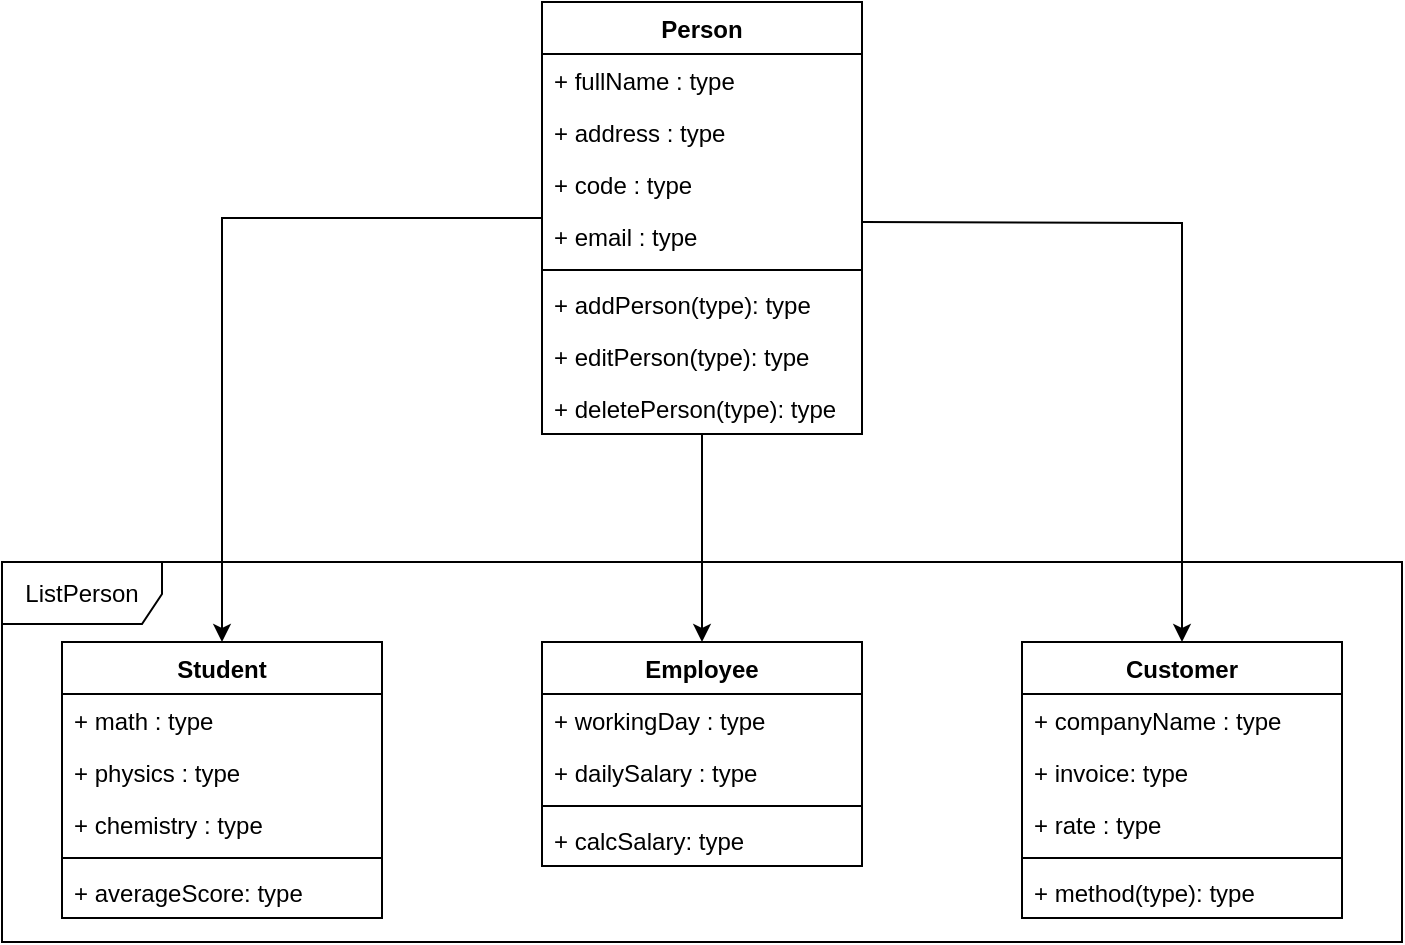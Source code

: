 <mxfile version="22.0.8" type="github">
  <diagram name="Page-1" id="06mXNNzxndHjvvQ_roXm">
    <mxGraphModel dx="1050" dy="542" grid="1" gridSize="10" guides="1" tooltips="1" connect="1" arrows="1" fold="1" page="1" pageScale="1" pageWidth="850" pageHeight="1100" math="0" shadow="0">
      <root>
        <mxCell id="0" />
        <mxCell id="1" parent="0" />
        <mxCell id="_xVTY8yP6nTP8kF6F2g8-48" style="edgeStyle=orthogonalEdgeStyle;rounded=0;orthogonalLoop=1;jettySize=auto;html=1;entryX=0.5;entryY=0;entryDx=0;entryDy=0;" parent="1" source="_xVTY8yP6nTP8kF6F2g8-8" target="_xVTY8yP6nTP8kF6F2g8-16" edge="1">
          <mxGeometry relative="1" as="geometry" />
        </mxCell>
        <mxCell id="0ApZzZf_nBll-GR_8nu9-3" value="" style="edgeStyle=orthogonalEdgeStyle;rounded=0;orthogonalLoop=1;jettySize=auto;html=1;entryX=0.5;entryY=0;entryDx=0;entryDy=0;" edge="1" parent="1" source="_xVTY8yP6nTP8kF6F2g8-8" target="_xVTY8yP6nTP8kF6F2g8-23">
          <mxGeometry relative="1" as="geometry" />
        </mxCell>
        <mxCell id="_xVTY8yP6nTP8kF6F2g8-8" value="Person" style="swimlane;fontStyle=1;align=center;verticalAlign=top;childLayout=stackLayout;horizontal=1;startSize=26;horizontalStack=0;resizeParent=1;resizeParentMax=0;resizeLast=0;collapsible=1;marginBottom=0;whiteSpace=wrap;html=1;" parent="1" vertex="1">
          <mxGeometry x="340" width="160" height="216" as="geometry" />
        </mxCell>
        <mxCell id="_xVTY8yP6nTP8kF6F2g8-9" value="+ fullName : type" style="text;strokeColor=none;fillColor=none;align=left;verticalAlign=top;spacingLeft=4;spacingRight=4;overflow=hidden;rotatable=0;points=[[0,0.5],[1,0.5]];portConstraint=eastwest;whiteSpace=wrap;html=1;" parent="_xVTY8yP6nTP8kF6F2g8-8" vertex="1">
          <mxGeometry y="26" width="160" height="26" as="geometry" />
        </mxCell>
        <mxCell id="_xVTY8yP6nTP8kF6F2g8-12" value="+ address : type" style="text;strokeColor=none;fillColor=none;align=left;verticalAlign=top;spacingLeft=4;spacingRight=4;overflow=hidden;rotatable=0;points=[[0,0.5],[1,0.5]];portConstraint=eastwest;whiteSpace=wrap;html=1;" parent="_xVTY8yP6nTP8kF6F2g8-8" vertex="1">
          <mxGeometry y="52" width="160" height="26" as="geometry" />
        </mxCell>
        <mxCell id="_xVTY8yP6nTP8kF6F2g8-13" value="+ code : type" style="text;strokeColor=none;fillColor=none;align=left;verticalAlign=top;spacingLeft=4;spacingRight=4;overflow=hidden;rotatable=0;points=[[0,0.5],[1,0.5]];portConstraint=eastwest;whiteSpace=wrap;html=1;" parent="_xVTY8yP6nTP8kF6F2g8-8" vertex="1">
          <mxGeometry y="78" width="160" height="26" as="geometry" />
        </mxCell>
        <mxCell id="_xVTY8yP6nTP8kF6F2g8-14" value="+ email : type" style="text;strokeColor=none;fillColor=none;align=left;verticalAlign=top;spacingLeft=4;spacingRight=4;overflow=hidden;rotatable=0;points=[[0,0.5],[1,0.5]];portConstraint=eastwest;whiteSpace=wrap;html=1;" parent="_xVTY8yP6nTP8kF6F2g8-8" vertex="1">
          <mxGeometry y="104" width="160" height="26" as="geometry" />
        </mxCell>
        <mxCell id="_xVTY8yP6nTP8kF6F2g8-10" value="" style="line;strokeWidth=1;fillColor=none;align=left;verticalAlign=middle;spacingTop=-1;spacingLeft=3;spacingRight=3;rotatable=0;labelPosition=right;points=[];portConstraint=eastwest;strokeColor=inherit;" parent="_xVTY8yP6nTP8kF6F2g8-8" vertex="1">
          <mxGeometry y="130" width="160" height="8" as="geometry" />
        </mxCell>
        <mxCell id="_xVTY8yP6nTP8kF6F2g8-11" value="+ addPerson(type): type" style="text;strokeColor=none;fillColor=none;align=left;verticalAlign=top;spacingLeft=4;spacingRight=4;overflow=hidden;rotatable=0;points=[[0,0.5],[1,0.5]];portConstraint=eastwest;whiteSpace=wrap;html=1;" parent="_xVTY8yP6nTP8kF6F2g8-8" vertex="1">
          <mxGeometry y="138" width="160" height="26" as="geometry" />
        </mxCell>
        <mxCell id="0ApZzZf_nBll-GR_8nu9-1" value="+ editPerson(type): type" style="text;strokeColor=none;fillColor=none;align=left;verticalAlign=top;spacingLeft=4;spacingRight=4;overflow=hidden;rotatable=0;points=[[0,0.5],[1,0.5]];portConstraint=eastwest;whiteSpace=wrap;html=1;" vertex="1" parent="_xVTY8yP6nTP8kF6F2g8-8">
          <mxGeometry y="164" width="160" height="26" as="geometry" />
        </mxCell>
        <mxCell id="0ApZzZf_nBll-GR_8nu9-2" value="+ deletePerson(type): type" style="text;strokeColor=none;fillColor=none;align=left;verticalAlign=top;spacingLeft=4;spacingRight=4;overflow=hidden;rotatable=0;points=[[0,0.5],[1,0.5]];portConstraint=eastwest;whiteSpace=wrap;html=1;" vertex="1" parent="_xVTY8yP6nTP8kF6F2g8-8">
          <mxGeometry y="190" width="160" height="26" as="geometry" />
        </mxCell>
        <mxCell id="_xVTY8yP6nTP8kF6F2g8-16" value="Student" style="swimlane;fontStyle=1;align=center;verticalAlign=top;childLayout=stackLayout;horizontal=1;startSize=26;horizontalStack=0;resizeParent=1;resizeParentMax=0;resizeLast=0;collapsible=1;marginBottom=0;whiteSpace=wrap;html=1;" parent="1" vertex="1">
          <mxGeometry x="100" y="320" width="160" height="138" as="geometry" />
        </mxCell>
        <mxCell id="_xVTY8yP6nTP8kF6F2g8-17" value="+ math : type" style="text;strokeColor=none;fillColor=none;align=left;verticalAlign=top;spacingLeft=4;spacingRight=4;overflow=hidden;rotatable=0;points=[[0,0.5],[1,0.5]];portConstraint=eastwest;whiteSpace=wrap;html=1;" parent="_xVTY8yP6nTP8kF6F2g8-16" vertex="1">
          <mxGeometry y="26" width="160" height="26" as="geometry" />
        </mxCell>
        <mxCell id="_xVTY8yP6nTP8kF6F2g8-18" value="+ physics : type" style="text;strokeColor=none;fillColor=none;align=left;verticalAlign=top;spacingLeft=4;spacingRight=4;overflow=hidden;rotatable=0;points=[[0,0.5],[1,0.5]];portConstraint=eastwest;whiteSpace=wrap;html=1;" parent="_xVTY8yP6nTP8kF6F2g8-16" vertex="1">
          <mxGeometry y="52" width="160" height="26" as="geometry" />
        </mxCell>
        <mxCell id="_xVTY8yP6nTP8kF6F2g8-19" value="+ chemistry : type" style="text;strokeColor=none;fillColor=none;align=left;verticalAlign=top;spacingLeft=4;spacingRight=4;overflow=hidden;rotatable=0;points=[[0,0.5],[1,0.5]];portConstraint=eastwest;whiteSpace=wrap;html=1;" parent="_xVTY8yP6nTP8kF6F2g8-16" vertex="1">
          <mxGeometry y="78" width="160" height="26" as="geometry" />
        </mxCell>
        <mxCell id="_xVTY8yP6nTP8kF6F2g8-21" value="" style="line;strokeWidth=1;fillColor=none;align=left;verticalAlign=middle;spacingTop=-1;spacingLeft=3;spacingRight=3;rotatable=0;labelPosition=right;points=[];portConstraint=eastwest;strokeColor=inherit;" parent="_xVTY8yP6nTP8kF6F2g8-16" vertex="1">
          <mxGeometry y="104" width="160" height="8" as="geometry" />
        </mxCell>
        <mxCell id="_xVTY8yP6nTP8kF6F2g8-22" value="+ averageScore: type" style="text;strokeColor=none;fillColor=none;align=left;verticalAlign=top;spacingLeft=4;spacingRight=4;overflow=hidden;rotatable=0;points=[[0,0.5],[1,0.5]];portConstraint=eastwest;whiteSpace=wrap;html=1;" parent="_xVTY8yP6nTP8kF6F2g8-16" vertex="1">
          <mxGeometry y="112" width="160" height="26" as="geometry" />
        </mxCell>
        <mxCell id="_xVTY8yP6nTP8kF6F2g8-23" value="Employee" style="swimlane;fontStyle=1;align=center;verticalAlign=top;childLayout=stackLayout;horizontal=1;startSize=26;horizontalStack=0;resizeParent=1;resizeParentMax=0;resizeLast=0;collapsible=1;marginBottom=0;whiteSpace=wrap;html=1;" parent="1" vertex="1">
          <mxGeometry x="340" y="320" width="160" height="112" as="geometry" />
        </mxCell>
        <mxCell id="_xVTY8yP6nTP8kF6F2g8-24" value="+ workingDay : type" style="text;strokeColor=none;fillColor=none;align=left;verticalAlign=top;spacingLeft=4;spacingRight=4;overflow=hidden;rotatable=0;points=[[0,0.5],[1,0.5]];portConstraint=eastwest;whiteSpace=wrap;html=1;" parent="_xVTY8yP6nTP8kF6F2g8-23" vertex="1">
          <mxGeometry y="26" width="160" height="26" as="geometry" />
        </mxCell>
        <mxCell id="_xVTY8yP6nTP8kF6F2g8-25" value="+ dailySalary : type" style="text;strokeColor=none;fillColor=none;align=left;verticalAlign=top;spacingLeft=4;spacingRight=4;overflow=hidden;rotatable=0;points=[[0,0.5],[1,0.5]];portConstraint=eastwest;whiteSpace=wrap;html=1;" parent="_xVTY8yP6nTP8kF6F2g8-23" vertex="1">
          <mxGeometry y="52" width="160" height="26" as="geometry" />
        </mxCell>
        <mxCell id="_xVTY8yP6nTP8kF6F2g8-28" value="" style="line;strokeWidth=1;fillColor=none;align=left;verticalAlign=middle;spacingTop=-1;spacingLeft=3;spacingRight=3;rotatable=0;labelPosition=right;points=[];portConstraint=eastwest;strokeColor=inherit;" parent="_xVTY8yP6nTP8kF6F2g8-23" vertex="1">
          <mxGeometry y="78" width="160" height="8" as="geometry" />
        </mxCell>
        <mxCell id="_xVTY8yP6nTP8kF6F2g8-29" value="+ calcSalary: type" style="text;strokeColor=none;fillColor=none;align=left;verticalAlign=top;spacingLeft=4;spacingRight=4;overflow=hidden;rotatable=0;points=[[0,0.5],[1,0.5]];portConstraint=eastwest;whiteSpace=wrap;html=1;" parent="_xVTY8yP6nTP8kF6F2g8-23" vertex="1">
          <mxGeometry y="86" width="160" height="26" as="geometry" />
        </mxCell>
        <mxCell id="_xVTY8yP6nTP8kF6F2g8-30" value="Customer" style="swimlane;fontStyle=1;align=center;verticalAlign=top;childLayout=stackLayout;horizontal=1;startSize=26;horizontalStack=0;resizeParent=1;resizeParentMax=0;resizeLast=0;collapsible=1;marginBottom=0;whiteSpace=wrap;html=1;" parent="1" vertex="1">
          <mxGeometry x="580" y="320" width="160" height="138" as="geometry" />
        </mxCell>
        <mxCell id="_xVTY8yP6nTP8kF6F2g8-31" value="+ companyName : type" style="text;strokeColor=none;fillColor=none;align=left;verticalAlign=top;spacingLeft=4;spacingRight=4;overflow=hidden;rotatable=0;points=[[0,0.5],[1,0.5]];portConstraint=eastwest;whiteSpace=wrap;html=1;" parent="_xVTY8yP6nTP8kF6F2g8-30" vertex="1">
          <mxGeometry y="26" width="160" height="26" as="geometry" />
        </mxCell>
        <mxCell id="_xVTY8yP6nTP8kF6F2g8-32" value="+ invoice: type" style="text;strokeColor=none;fillColor=none;align=left;verticalAlign=top;spacingLeft=4;spacingRight=4;overflow=hidden;rotatable=0;points=[[0,0.5],[1,0.5]];portConstraint=eastwest;whiteSpace=wrap;html=1;" parent="_xVTY8yP6nTP8kF6F2g8-30" vertex="1">
          <mxGeometry y="52" width="160" height="26" as="geometry" />
        </mxCell>
        <mxCell id="_xVTY8yP6nTP8kF6F2g8-33" value="+ rate : type" style="text;strokeColor=none;fillColor=none;align=left;verticalAlign=top;spacingLeft=4;spacingRight=4;overflow=hidden;rotatable=0;points=[[0,0.5],[1,0.5]];portConstraint=eastwest;whiteSpace=wrap;html=1;" parent="_xVTY8yP6nTP8kF6F2g8-30" vertex="1">
          <mxGeometry y="78" width="160" height="26" as="geometry" />
        </mxCell>
        <mxCell id="_xVTY8yP6nTP8kF6F2g8-35" value="" style="line;strokeWidth=1;fillColor=none;align=left;verticalAlign=middle;spacingTop=-1;spacingLeft=3;spacingRight=3;rotatable=0;labelPosition=right;points=[];portConstraint=eastwest;strokeColor=inherit;" parent="_xVTY8yP6nTP8kF6F2g8-30" vertex="1">
          <mxGeometry y="104" width="160" height="8" as="geometry" />
        </mxCell>
        <mxCell id="_xVTY8yP6nTP8kF6F2g8-36" value="+ method(type): type" style="text;strokeColor=none;fillColor=none;align=left;verticalAlign=top;spacingLeft=4;spacingRight=4;overflow=hidden;rotatable=0;points=[[0,0.5],[1,0.5]];portConstraint=eastwest;whiteSpace=wrap;html=1;" parent="_xVTY8yP6nTP8kF6F2g8-30" vertex="1">
          <mxGeometry y="112" width="160" height="26" as="geometry" />
        </mxCell>
        <mxCell id="_xVTY8yP6nTP8kF6F2g8-49" style="edgeStyle=orthogonalEdgeStyle;rounded=0;orthogonalLoop=1;jettySize=auto;html=1;entryX=0.5;entryY=0;entryDx=0;entryDy=0;" parent="1" target="_xVTY8yP6nTP8kF6F2g8-30" edge="1">
          <mxGeometry relative="1" as="geometry">
            <mxPoint x="500" y="110" as="sourcePoint" />
            <mxPoint x="660" y="299" as="targetPoint" />
          </mxGeometry>
        </mxCell>
        <mxCell id="_xVTY8yP6nTP8kF6F2g8-51" value="ListPerson" style="shape=umlFrame;whiteSpace=wrap;html=1;pointerEvents=0;width=80;height=31;" parent="1" vertex="1">
          <mxGeometry x="70" y="280" width="700" height="190" as="geometry" />
        </mxCell>
      </root>
    </mxGraphModel>
  </diagram>
</mxfile>
